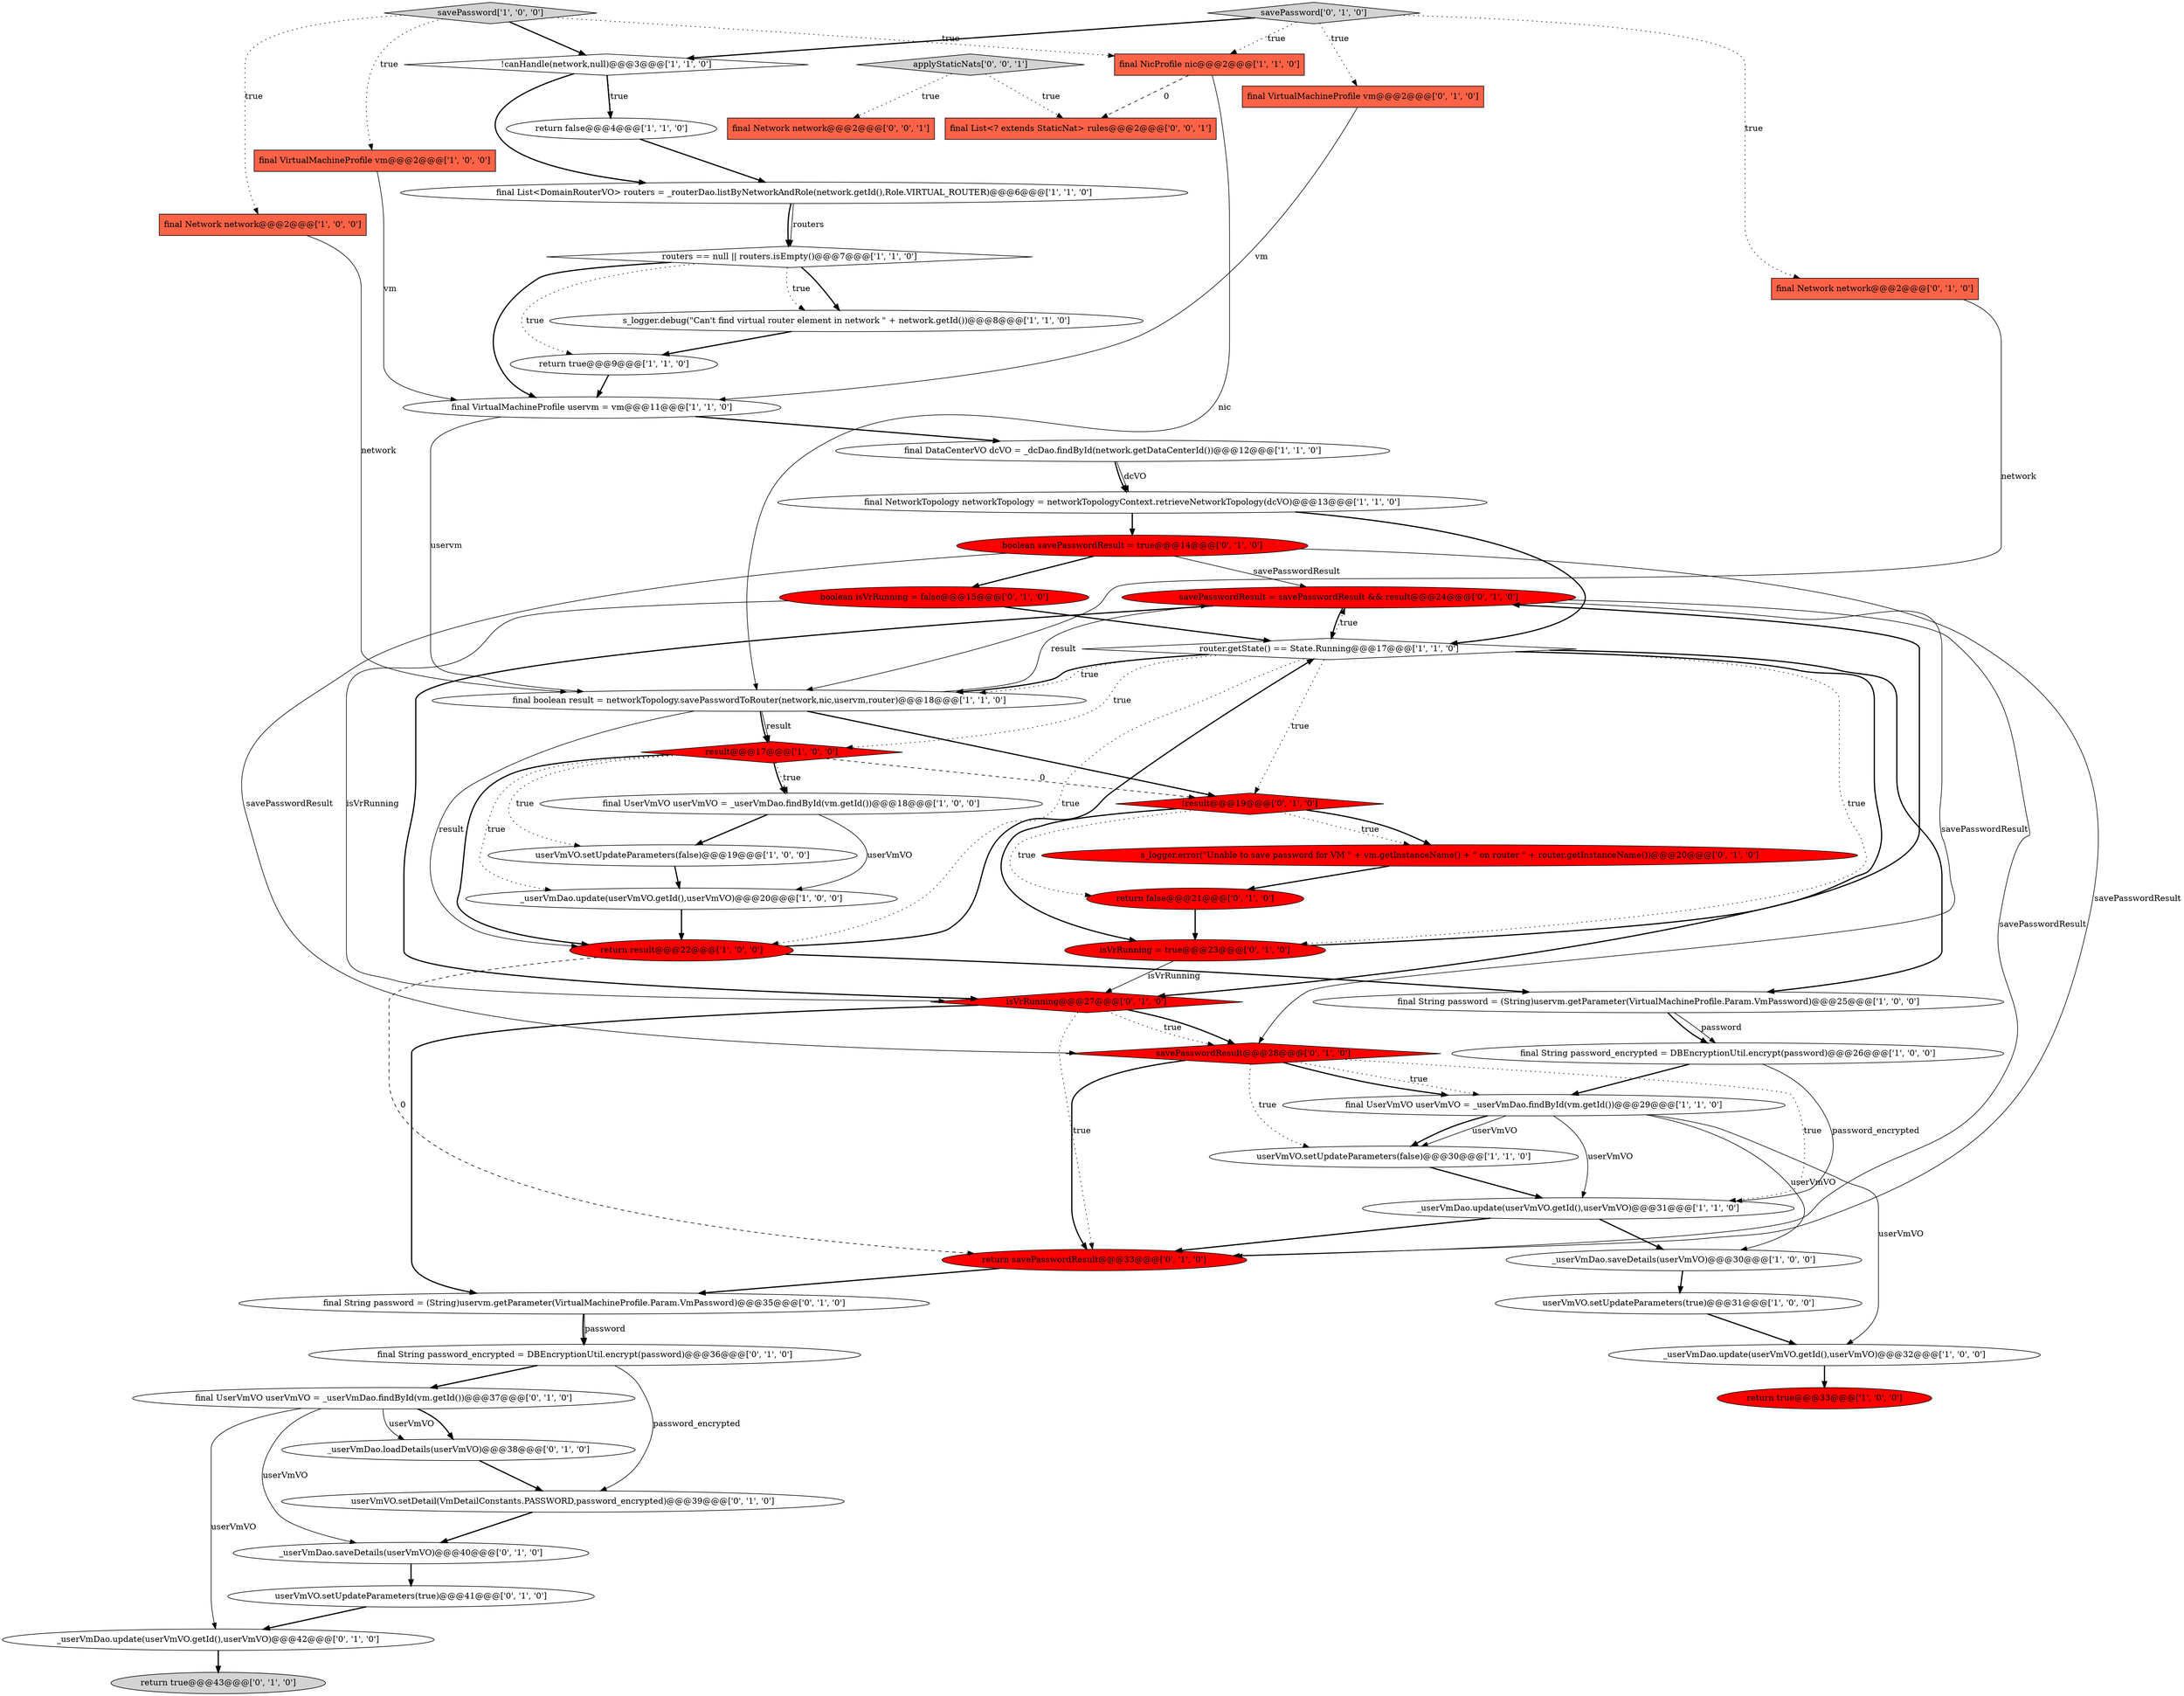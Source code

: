 digraph {
38 [style = filled, label = "final String password_encrypted = DBEncryptionUtil.encrypt(password)@@@36@@@['0', '1', '0']", fillcolor = white, shape = ellipse image = "AAA0AAABBB2BBB"];
41 [style = filled, label = "return true@@@43@@@['0', '1', '0']", fillcolor = lightgray, shape = ellipse image = "AAA0AAABBB2BBB"];
50 [style = filled, label = "isVrRunning@@@27@@@['0', '1', '0']", fillcolor = red, shape = diamond image = "AAA1AAABBB2BBB"];
43 [style = filled, label = "final VirtualMachineProfile vm@@@2@@@['0', '1', '0']", fillcolor = tomato, shape = box image = "AAA0AAABBB2BBB"];
53 [style = filled, label = "final List<? extends StaticNat> rules@@@2@@@['0', '0', '1']", fillcolor = tomato, shape = box image = "AAA0AAABBB3BBB"];
8 [style = filled, label = "final String password_encrypted = DBEncryptionUtil.encrypt(password)@@@26@@@['1', '0', '0']", fillcolor = white, shape = ellipse image = "AAA0AAABBB1BBB"];
3 [style = filled, label = "userVmVO.setUpdateParameters(true)@@@31@@@['1', '0', '0']", fillcolor = white, shape = ellipse image = "AAA0AAABBB1BBB"];
15 [style = filled, label = "final boolean result = networkTopology.savePasswordToRouter(network,nic,uservm,router)@@@18@@@['1', '1', '0']", fillcolor = white, shape = ellipse image = "AAA0AAABBB1BBB"];
42 [style = filled, label = "boolean savePasswordResult = true@@@14@@@['0', '1', '0']", fillcolor = red, shape = ellipse image = "AAA1AAABBB2BBB"];
19 [style = filled, label = "final VirtualMachineProfile vm@@@2@@@['1', '0', '0']", fillcolor = tomato, shape = box image = "AAA0AAABBB1BBB"];
33 [style = filled, label = "savePassword['0', '1', '0']", fillcolor = lightgray, shape = diamond image = "AAA0AAABBB2BBB"];
26 [style = filled, label = "final NicProfile nic@@@2@@@['1', '1', '0']", fillcolor = tomato, shape = box image = "AAA0AAABBB1BBB"];
27 [style = filled, label = "userVmVO.setUpdateParameters(false)@@@19@@@['1', '0', '0']", fillcolor = white, shape = ellipse image = "AAA0AAABBB1BBB"];
14 [style = filled, label = "router.getState() == State.Running@@@17@@@['1', '1', '0']", fillcolor = white, shape = diamond image = "AAA0AAABBB1BBB"];
17 [style = filled, label = "result@@@17@@@['1', '0', '0']", fillcolor = red, shape = diamond image = "AAA1AAABBB1BBB"];
12 [style = filled, label = "s_logger.debug(\"Can't find virtual router element in network \" + network.getId())@@@8@@@['1', '1', '0']", fillcolor = white, shape = ellipse image = "AAA0AAABBB1BBB"];
36 [style = filled, label = "userVmVO.setDetail(VmDetailConstants.PASSWORD,password_encrypted)@@@39@@@['0', '1', '0']", fillcolor = white, shape = ellipse image = "AAA0AAABBB2BBB"];
0 [style = filled, label = "final VirtualMachineProfile uservm = vm@@@11@@@['1', '1', '0']", fillcolor = white, shape = ellipse image = "AAA0AAABBB1BBB"];
39 [style = filled, label = "final UserVmVO userVmVO = _userVmDao.findById(vm.getId())@@@37@@@['0', '1', '0']", fillcolor = white, shape = ellipse image = "AAA0AAABBB2BBB"];
11 [style = filled, label = "final UserVmVO userVmVO = _userVmDao.findById(vm.getId())@@@18@@@['1', '0', '0']", fillcolor = white, shape = ellipse image = "AAA0AAABBB1BBB"];
47 [style = filled, label = "savePasswordResult@@@28@@@['0', '1', '0']", fillcolor = red, shape = diamond image = "AAA1AAABBB2BBB"];
21 [style = filled, label = "return true@@@33@@@['1', '0', '0']", fillcolor = red, shape = ellipse image = "AAA1AAABBB1BBB"];
24 [style = filled, label = "!canHandle(network,null)@@@3@@@['1', '1', '0']", fillcolor = white, shape = diamond image = "AAA0AAABBB1BBB"];
2 [style = filled, label = "final DataCenterVO dcVO = _dcDao.findById(network.getDataCenterId())@@@12@@@['1', '1', '0']", fillcolor = white, shape = ellipse image = "AAA0AAABBB1BBB"];
5 [style = filled, label = "final String password = (String)uservm.getParameter(VirtualMachineProfile.Param.VmPassword)@@@25@@@['1', '0', '0']", fillcolor = white, shape = ellipse image = "AAA0AAABBB1BBB"];
20 [style = filled, label = "routers == null || routers.isEmpty()@@@7@@@['1', '1', '0']", fillcolor = white, shape = diamond image = "AAA0AAABBB1BBB"];
25 [style = filled, label = "final List<DomainRouterVO> routers = _routerDao.listByNetworkAndRole(network.getId(),Role.VIRTUAL_ROUTER)@@@6@@@['1', '1', '0']", fillcolor = white, shape = ellipse image = "AAA0AAABBB1BBB"];
44 [style = filled, label = "return false@@@21@@@['0', '1', '0']", fillcolor = red, shape = ellipse image = "AAA1AAABBB2BBB"];
40 [style = filled, label = "_userVmDao.loadDetails(userVmVO)@@@38@@@['0', '1', '0']", fillcolor = white, shape = ellipse image = "AAA0AAABBB2BBB"];
7 [style = filled, label = "final Network network@@@2@@@['1', '0', '0']", fillcolor = tomato, shape = box image = "AAA0AAABBB1BBB"];
28 [style = filled, label = "return false@@@4@@@['1', '1', '0']", fillcolor = white, shape = ellipse image = "AAA0AAABBB1BBB"];
49 [style = filled, label = "s_logger.error(\"Unable to save password for VM \" + vm.getInstanceName() + \" on router \" + router.getInstanceName())@@@20@@@['0', '1', '0']", fillcolor = red, shape = ellipse image = "AAA1AAABBB2BBB"];
46 [style = filled, label = "savePasswordResult = savePasswordResult && result@@@24@@@['0', '1', '0']", fillcolor = red, shape = ellipse image = "AAA1AAABBB2BBB"];
13 [style = filled, label = "_userVmDao.update(userVmVO.getId(),userVmVO)@@@32@@@['1', '0', '0']", fillcolor = white, shape = ellipse image = "AAA0AAABBB1BBB"];
32 [style = filled, label = "_userVmDao.update(userVmVO.getId(),userVmVO)@@@42@@@['0', '1', '0']", fillcolor = white, shape = ellipse image = "AAA0AAABBB2BBB"];
48 [style = filled, label = "userVmVO.setUpdateParameters(true)@@@41@@@['0', '1', '0']", fillcolor = white, shape = ellipse image = "AAA0AAABBB2BBB"];
45 [style = filled, label = "return savePasswordResult@@@33@@@['0', '1', '0']", fillcolor = red, shape = ellipse image = "AAA1AAABBB2BBB"];
22 [style = filled, label = "savePassword['1', '0', '0']", fillcolor = lightgray, shape = diamond image = "AAA0AAABBB1BBB"];
35 [style = filled, label = "!result@@@19@@@['0', '1', '0']", fillcolor = red, shape = diamond image = "AAA1AAABBB2BBB"];
29 [style = filled, label = "final Network network@@@2@@@['0', '1', '0']", fillcolor = tomato, shape = box image = "AAA0AAABBB2BBB"];
6 [style = filled, label = "userVmVO.setUpdateParameters(false)@@@30@@@['1', '1', '0']", fillcolor = white, shape = ellipse image = "AAA0AAABBB1BBB"];
18 [style = filled, label = "return true@@@9@@@['1', '1', '0']", fillcolor = white, shape = ellipse image = "AAA0AAABBB1BBB"];
30 [style = filled, label = "isVrRunning = true@@@23@@@['0', '1', '0']", fillcolor = red, shape = ellipse image = "AAA1AAABBB2BBB"];
10 [style = filled, label = "_userVmDao.update(userVmVO.getId(),userVmVO)@@@31@@@['1', '1', '0']", fillcolor = white, shape = ellipse image = "AAA0AAABBB1BBB"];
16 [style = filled, label = "_userVmDao.saveDetails(userVmVO)@@@30@@@['1', '0', '0']", fillcolor = white, shape = ellipse image = "AAA0AAABBB1BBB"];
51 [style = filled, label = "applyStaticNats['0', '0', '1']", fillcolor = lightgray, shape = diamond image = "AAA0AAABBB3BBB"];
23 [style = filled, label = "final NetworkTopology networkTopology = networkTopologyContext.retrieveNetworkTopology(dcVO)@@@13@@@['1', '1', '0']", fillcolor = white, shape = ellipse image = "AAA0AAABBB1BBB"];
37 [style = filled, label = "boolean isVrRunning = false@@@15@@@['0', '1', '0']", fillcolor = red, shape = ellipse image = "AAA1AAABBB2BBB"];
34 [style = filled, label = "final String password = (String)uservm.getParameter(VirtualMachineProfile.Param.VmPassword)@@@35@@@['0', '1', '0']", fillcolor = white, shape = ellipse image = "AAA0AAABBB2BBB"];
31 [style = filled, label = "_userVmDao.saveDetails(userVmVO)@@@40@@@['0', '1', '0']", fillcolor = white, shape = ellipse image = "AAA0AAABBB2BBB"];
52 [style = filled, label = "final Network network@@@2@@@['0', '0', '1']", fillcolor = tomato, shape = box image = "AAA0AAABBB3BBB"];
1 [style = filled, label = "_userVmDao.update(userVmVO.getId(),userVmVO)@@@20@@@['1', '0', '0']", fillcolor = white, shape = ellipse image = "AAA0AAABBB1BBB"];
4 [style = filled, label = "final UserVmVO userVmVO = _userVmDao.findById(vm.getId())@@@29@@@['1', '1', '0']", fillcolor = white, shape = ellipse image = "AAA0AAABBB1BBB"];
9 [style = filled, label = "return result@@@22@@@['1', '0', '0']", fillcolor = red, shape = ellipse image = "AAA1AAABBB1BBB"];
46->45 [style = solid, label="savePasswordResult"];
4->6 [style = solid, label="userVmVO"];
2->23 [style = solid, label="dcVO"];
17->1 [style = dotted, label="true"];
17->9 [style = bold, label=""];
37->50 [style = solid, label="isVrRunning"];
20->0 [style = bold, label=""];
17->35 [style = dashed, label="0"];
38->39 [style = bold, label=""];
33->26 [style = dotted, label="true"];
15->17 [style = solid, label="result"];
2->23 [style = bold, label=""];
34->38 [style = solid, label="password"];
15->17 [style = bold, label=""];
30->46 [style = bold, label=""];
51->52 [style = dotted, label="true"];
31->48 [style = bold, label=""];
12->18 [style = bold, label=""];
9->14 [style = bold, label=""];
20->18 [style = dotted, label="true"];
9->5 [style = bold, label=""];
28->25 [style = bold, label=""];
51->53 [style = dotted, label="true"];
8->4 [style = bold, label=""];
46->50 [style = bold, label=""];
15->46 [style = solid, label="result"];
42->45 [style = solid, label="savePasswordResult"];
18->0 [style = bold, label=""];
17->27 [style = dotted, label="true"];
50->45 [style = dotted, label="true"];
16->3 [style = bold, label=""];
24->28 [style = bold, label=""];
22->19 [style = dotted, label="true"];
4->16 [style = solid, label="userVmVO"];
0->15 [style = solid, label="uservm"];
22->7 [style = dotted, label="true"];
36->31 [style = bold, label=""];
26->15 [style = solid, label="nic"];
35->49 [style = dotted, label="true"];
9->45 [style = dashed, label="0"];
42->47 [style = solid, label="savePasswordResult"];
15->35 [style = bold, label=""];
23->14 [style = bold, label=""];
35->44 [style = dotted, label="true"];
10->45 [style = bold, label=""];
30->50 [style = solid, label="isVrRunning"];
48->32 [style = bold, label=""];
46->14 [style = bold, label=""];
14->15 [style = bold, label=""];
34->38 [style = bold, label=""];
25->20 [style = solid, label="routers"];
19->0 [style = solid, label="vm"];
50->34 [style = bold, label=""];
44->30 [style = bold, label=""];
42->37 [style = bold, label=""];
4->13 [style = solid, label="userVmVO"];
49->44 [style = bold, label=""];
35->49 [style = bold, label=""];
43->0 [style = solid, label="vm"];
1->9 [style = bold, label=""];
26->53 [style = dashed, label="0"];
38->36 [style = solid, label="password_encrypted"];
23->42 [style = bold, label=""];
15->9 [style = solid, label="result"];
14->17 [style = dotted, label="true"];
14->30 [style = dotted, label="true"];
25->20 [style = bold, label=""];
4->10 [style = solid, label="userVmVO"];
10->16 [style = bold, label=""];
22->26 [style = dotted, label="true"];
47->10 [style = dotted, label="true"];
40->36 [style = bold, label=""];
24->25 [style = bold, label=""];
39->40 [style = bold, label=""];
6->10 [style = bold, label=""];
33->24 [style = bold, label=""];
46->47 [style = solid, label="savePasswordResult"];
14->50 [style = bold, label=""];
33->29 [style = dotted, label="true"];
39->32 [style = solid, label="userVmVO"];
47->4 [style = dotted, label="true"];
47->45 [style = bold, label=""];
32->41 [style = bold, label=""];
35->30 [style = bold, label=""];
47->4 [style = bold, label=""];
14->5 [style = bold, label=""];
17->11 [style = dotted, label="true"];
29->15 [style = solid, label="network"];
7->15 [style = solid, label="network"];
5->8 [style = bold, label=""];
27->1 [style = bold, label=""];
42->46 [style = solid, label="savePasswordResult"];
4->6 [style = bold, label=""];
8->10 [style = solid, label="password_encrypted"];
33->43 [style = dotted, label="true"];
0->2 [style = bold, label=""];
24->28 [style = dotted, label="true"];
50->47 [style = dotted, label="true"];
39->40 [style = solid, label="userVmVO"];
14->15 [style = dotted, label="true"];
37->14 [style = bold, label=""];
14->46 [style = dotted, label="true"];
50->47 [style = bold, label=""];
20->12 [style = bold, label=""];
47->6 [style = dotted, label="true"];
3->13 [style = bold, label=""];
11->1 [style = solid, label="userVmVO"];
39->31 [style = solid, label="userVmVO"];
20->12 [style = dotted, label="true"];
14->9 [style = dotted, label="true"];
14->35 [style = dotted, label="true"];
22->24 [style = bold, label=""];
13->21 [style = bold, label=""];
45->34 [style = bold, label=""];
5->8 [style = solid, label="password"];
11->27 [style = bold, label=""];
17->11 [style = bold, label=""];
}
